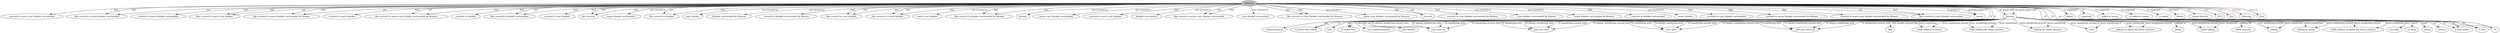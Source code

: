 // The Round Table
digraph {
	0 [label=Dokyung fillcolor=gray style=filled]
	1 [label="covered in warm cozy blanket surrounded"]
	0 -> 1 [label=feel]
	2 [label="like covered in warm blanket surrounded"]
	0 -> 2 [label=feel]
	3 [label="covered in warm blanket surrounded"]
	0 -> 3 [label=feel]
	4 [label="like covered in warm cozy blanket"]
	0 -> 4 [label=feel]
	5 [label="like covered in warm blanket surrounded by Women"]
	0 -> 5 [label=feel]
	6 [label="covered in warm blanket"]
	0 -> 6 [label=feel]
	7 [label="like covered in warm cozy blanket surrounded by Women"]
	0 -> 7 [label=are]
	8 [label="covered in blanket"]
	0 -> 8 [label=feel]
	9 [label="like covered in blanket surrounded"]
	0 -> 9 [label=are]
	10 [label="covered in cozy blanket"]
	0 -> 10 [label=feel]
	11 [label="like covered"]
	0 -> 11 [label=feel]
	12 [label="warm blanket surrounded"]
	0 -> 12 [label="are covered in"]
	13 [label="like covered in blanket"]
	0 -> 13 [label=are]
	14 [label="cozy blanket"]
	0 -> 14 [label="are covered in"]
	15 [label="blanket surrounded by Women"]
	0 -> 15 [label="are covered in"]
	16 [label="covered in blanket surrounded by Women"]
	0 -> 16 [label=feel]
	0 -> 7 [label=feel]
	17 [label="like covered in cozy blanket"]
	0 -> 17 [label=feel]
	18 [label="like covered in warm blanket"]
	0 -> 18 [label=are]
	19 [label="warm cozy blanket"]
	0 -> 19 [label="are covered in"]
	20 [label="like covered in blanket surrounded by Women"]
	0 -> 20 [label=feel]
	21 [label=blanket]
	0 -> 21 [label="are covered in"]
	22 [label="warm cozy blanket surrounded"]
	0 -> 22 [label="are covered in"]
	0 -> 5 [label=are]
	0 -> 13 [label=feel]
	0 -> 11 [label=are]
	23 [label="covered in warm cozy blanket"]
	0 -> 23 [label=feel]
	24 [label="blanket surrounded"]
	0 -> 24 [label="are covered in"]
	0 -> 4 [label=are]
	25 [label="like covered in warm cozy blanket surrounded"]
	0 -> 25 [label=are]
	26 [label="cozy blanket surrounded"]
	0 -> 26 [label="are covered in"]
	27 [label="like covered in cozy blanket surrounded by Women"]
	0 -> 27 [label=are]
	0 -> 20 [label=are]
	28 [label="warm cozy blanket surrounded by Women"]
	0 -> 28 [label="are covered in"]
	29 [label=covered]
	0 -> 29 [label=feel]
	30 [label="covered in cozy blanket surrounded by Women"]
	0 -> 30 [label=feel]
	31 [label="cozy blanket surrounded by Women"]
	0 -> 31 [label="are covered in"]
	32 [label="warm blanket surrounded by Women"]
	0 -> 32 [label="are covered in"]
	0 -> 25 [label=feel]
	0 -> 18 [label=feel]
	33 [label="covered in blanket surrounded"]
	0 -> 33 [label=feel]
	0 -> 17 [label=are]
	0 -> 2 [label=are]
	0 -> 27 [label=feel]
	34 [label="warm blanket"]
	0 -> 34 [label="are covered in"]
	0 -> 9 [label=feel]
	35 [label="covered in cozy blanket surrounded"]
	0 -> 35 [label=feel]
	36 [label="covered in warm blanket surrounded by Women"]
	0 -> 36 [label=feel]
	37 [label="covered in warm cozy blanket surrounded by Women"]
	0 -> 37 [label=feel]
	0 -> 29 [label=are]
	38 [label="like covered in cozy blanket surrounded"]
	0 -> 38 [label=are]
	0 -> 38 [label=feel]
	39 [label=sauna]
	0 -> 39 [label="'m going to"]
	40 [label=Jinsang]
	0 -> 40 [label="'m going again with"]
	0 -> 39 [label="'m going again to"]
	0 -> 40 [label="'m going with"]
	41 [label=naked]
	0 -> 41 [label="'re supposed"]
	42 [label=supposed]
	0 -> 42 [label="'re"]
	43 [label="naked at sauna"]
	0 -> 43 [label="'re supposed"]
	44 [label="to naked at sauna"]
	0 -> 44 [label="'re supposed"]
	45 [label="to naked"]
	0 -> 45 [label="'re supposed"]
	46 [label="'d rather butt naked"]
	0 -> 46 [label="'d"]
	47 [label="'d rather butt"]
	0 -> 47 [label="'d"]
	48 [label="'d butt naked"]
	0 -> 48 [label="'d"]
	49 [label="'d butt"]
	0 -> 49 [label="'d"]
	50 [label=Korea]
	0 -> 50 [label="Did know"]
	51 [label=36]
	0 -> 51 [label=age fillcolor=red fontcolor=red style=filled]
	52 [label="sound director"]
	0 -> 52 [label=job fillcolor=red fontcolor=red style=filled]
	53 [label=CEO]
	0 -> 53 [label=job fillcolor=red fontcolor=red style=filled]
	54 [label=Jiya]
	0 -> 54 [label=son fillcolor=red fontcolor=red style=filled]
	55 [label=Sukyung]
	0 -> 55 [label=brother fillcolor=red fontcolor=red style=filled]
	56 [label=Hun]
	0 -> 56 [label=brother fillcolor=red fontcolor=red style=filled]
	57 [label=embarrassment]
	40 -> 57 [label=are]
	58 [label=such]
	40 -> 58 [label=are]
	59 [label="such embarrassment"]
	40 -> 59 [label=are]
	60 [label="your clothes"]
	40 -> 60 [label="put on"]
	61 [label="your shirt on"]
	40 -> 61 [label="'re wandering with"]
	62 [label="just your shirt"]
	40 -> 62 [label="'re wandering around with"]
	63 [label="your shirt"]
	40 -> 63 [label="'re wandering around with"]
	40 -> 62 [label="'re always wandering around with"]
	64 [label="just your shirt on"]
	40 -> 64 [label="'re always wandering with"]
	40 -> 63 [label="'re always wandering around with"]
	40 -> 61 [label="'re wandering around with"]
	40 -> 64 [label="'re wandering around with"]
	40 -> 63 [label="'re wandering with"]
	40 -> 62 [label="'re wandering with"]
	40 -> 63 [label="'re always wandering with"]
	40 -> 64 [label="'re wandering with"]
	40 -> 61 [label="'re always wandering around with"]
	40 -> 64 [label="'re always wandering around with"]
	40 -> 62 [label="'re always wandering with"]
	40 -> 61 [label="'re always wandering with"]
	65 [label=that]
	40 -> 65 [label="did wander around like"]
	66 [label="while talking on phone"]
	40 -> 66 [label="were wandering"]
	67 [label="while talking for thirty minutes"]
	40 -> 67 [label="were wandering around"]
	68 [label="talking for thirty minutes"]
	40 -> 68 [label="were wandering"]
	69 [label=state]
	40 -> 69 [label="were wandering in"]
	70 [label="talking on phone for thirty minutes"]
	40 -> 70 [label="were wandering around"]
	71 [label=phone]
	40 -> 71 [label="talking on"]
	72 [label="while talking"]
	40 -> 72 [label="were wandering"]
	73 [label="thirty minutes"]
	40 -> 73 [label="talking for"]
	74 [label=talking]
	40 -> 74 [label="were wandering"]
	40 -> 70 [label="were wandering"]
	75 [label="talking on phone"]
	40 -> 75 [label="were wandering around"]
	40 -> 72 [label="were wandering around"]
	40 -> 68 [label="were wandering around"]
	40 -> 75 [label="were wandering"]
	76 [label="while talking on phone for thirty minutes"]
	40 -> 76 [label="were wandering"]
	40 -> 66 [label="were wandering around"]
	40 -> 74 [label="were wandering around"]
	40 -> 67 [label="were wandering"]
	40 -> 76 [label="were wandering around"]
	40 -> 69 [label="were wandering around in"]
	40 -> 49 [label="'d"]
	40 -> 48 [label="'d"]
	40 -> 47 [label="'d"]
	40 -> 46 [label="'d"]
	77 [label="my body"]
	40 -> 77 [label=love]
	78 [label="to sleep"]
	40 -> 78 [label=need]
	79 [label=sleep]
	40 -> 79 [label=need]
	40 -> 51 [label=age fillcolor=red fontcolor=red style=filled]
	80 [label=lawyer]
	40 -> 80 [label=job fillcolor=red fontcolor=red style=filled]
}

